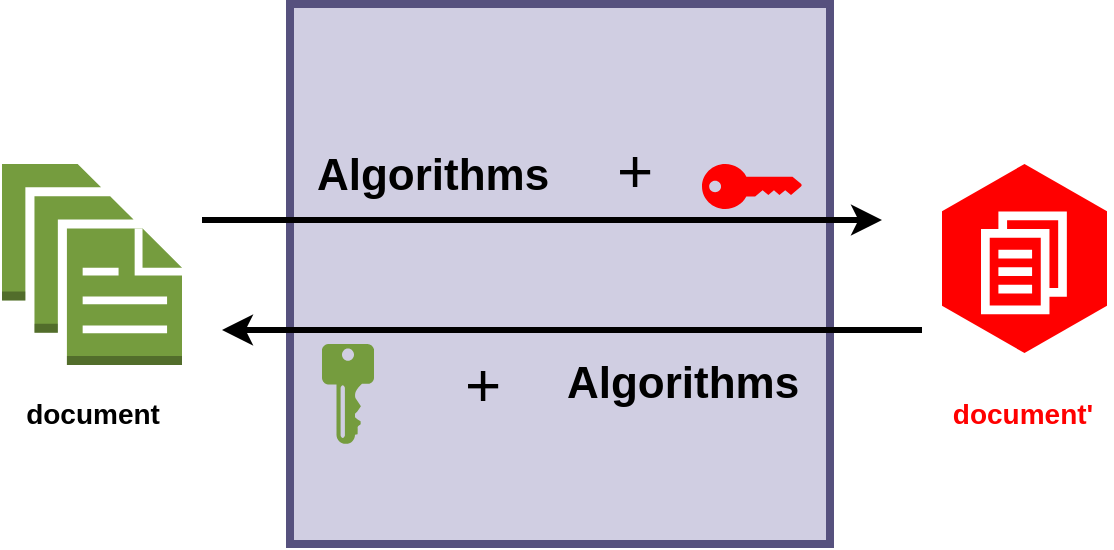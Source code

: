 <mxfile version="21.6.6" type="github">
  <diagram name="Page-1" id="5gaHdG_h771qDT-T3JR0">
    <mxGraphModel dx="887" dy="556" grid="1" gridSize="10" guides="1" tooltips="1" connect="1" arrows="1" fold="1" page="1" pageScale="1" pageWidth="827" pageHeight="1169" math="0" shadow="0">
      <root>
        <mxCell id="0" />
        <mxCell id="1" parent="0" />
        <mxCell id="mgc-hLITFfWwmoxQKZZU-78" value="" style="whiteSpace=wrap;html=1;aspect=fixed;fillColor=#d0cee2;strokeColor=#56517e;strokeWidth=4;" vertex="1" parent="1">
          <mxGeometry x="264" y="200" width="270" height="270" as="geometry" />
        </mxCell>
        <mxCell id="mgc-hLITFfWwmoxQKZZU-8" value="" style="outlineConnect=0;dashed=0;verticalLabelPosition=bottom;verticalAlign=top;align=center;html=1;shape=mxgraph.aws3.documents;fillColor=#759C3E;gradientColor=none;" vertex="1" parent="1">
          <mxGeometry x="120" y="280" width="90" height="100.5" as="geometry" />
        </mxCell>
        <mxCell id="mgc-hLITFfWwmoxQKZZU-11" value="" style="endArrow=classic;html=1;rounded=0;strokeWidth=3;" edge="1" parent="1">
          <mxGeometry width="50" height="50" relative="1" as="geometry">
            <mxPoint x="220" y="308" as="sourcePoint" />
            <mxPoint x="560" y="308" as="targetPoint" />
          </mxGeometry>
        </mxCell>
        <mxCell id="mgc-hLITFfWwmoxQKZZU-12" value="" style="endArrow=classic;html=1;rounded=0;strokeWidth=3;" edge="1" parent="1">
          <mxGeometry width="50" height="50" relative="1" as="geometry">
            <mxPoint x="580" y="363" as="sourcePoint" />
            <mxPoint x="230" y="363" as="targetPoint" />
          </mxGeometry>
        </mxCell>
        <mxCell id="mgc-hLITFfWwmoxQKZZU-69" value="" style="sketch=0;aspect=fixed;pointerEvents=1;shadow=0;dashed=0;html=1;strokeColor=none;labelPosition=center;verticalLabelPosition=bottom;verticalAlign=top;align=center;fillColor=#759C3E;shape=mxgraph.mscae.enterprise.key_permissions" vertex="1" parent="1">
          <mxGeometry x="280" y="370" width="26" height="50" as="geometry" />
        </mxCell>
        <mxCell id="mgc-hLITFfWwmoxQKZZU-71" value="&lt;font style=&quot;font-size: 22px;&quot;&gt;Algorithms&lt;/font&gt;" style="text;html=1;align=center;verticalAlign=middle;resizable=0;points=[];autosize=1;strokeColor=none;fillColor=none;fontStyle=1" vertex="1" parent="1">
          <mxGeometry x="265" y="266" width="140" height="40" as="geometry" />
        </mxCell>
        <mxCell id="mgc-hLITFfWwmoxQKZZU-73" value="&lt;font style=&quot;font-size: 31px;&quot;&gt;+&lt;/font&gt;" style="text;html=1;align=center;verticalAlign=middle;resizable=0;points=[];autosize=1;strokeColor=none;fillColor=none;" vertex="1" parent="1">
          <mxGeometry x="416" y="258" width="40" height="50" as="geometry" />
        </mxCell>
        <mxCell id="mgc-hLITFfWwmoxQKZZU-74" value="&lt;font style=&quot;font-size: 22px;&quot;&gt;Algorithms&lt;/font&gt;" style="text;html=1;align=center;verticalAlign=middle;resizable=0;points=[];autosize=1;strokeColor=none;fillColor=none;fontStyle=1" vertex="1" parent="1">
          <mxGeometry x="390" y="370" width="140" height="40" as="geometry" />
        </mxCell>
        <mxCell id="mgc-hLITFfWwmoxQKZZU-76" value="&lt;font style=&quot;font-size: 31px;&quot;&gt;+&lt;/font&gt;" style="text;html=1;align=center;verticalAlign=middle;resizable=0;points=[];autosize=1;strokeColor=none;fillColor=none;" vertex="1" parent="1">
          <mxGeometry x="340" y="365" width="40" height="50" as="geometry" />
        </mxCell>
        <mxCell id="mgc-hLITFfWwmoxQKZZU-79" value="" style="outlineConnect=0;dashed=0;verticalLabelPosition=bottom;verticalAlign=top;align=center;html=1;shape=mxgraph.aws3.workdocs;fillColor=#FF0000;gradientDirection=north;fontColor=#000000;strokeColor=#B09500;" vertex="1" parent="1">
          <mxGeometry x="590" y="280" width="82.5" height="94.5" as="geometry" />
        </mxCell>
        <mxCell id="mgc-hLITFfWwmoxQKZZU-83" value="" style="points=[[0,0.5,0],[0.24,0,0],[0.5,0.28,0],[0.995,0.475,0],[0.5,0.72,0],[0.24,1,0]];verticalLabelPosition=bottom;sketch=0;html=1;verticalAlign=top;aspect=fixed;align=center;pointerEvents=1;shape=mxgraph.cisco19.key;fillColor=#FF0000;strokeColor=none;" vertex="1" parent="1">
          <mxGeometry x="470" y="280" width="50" height="22.5" as="geometry" />
        </mxCell>
        <mxCell id="mgc-hLITFfWwmoxQKZZU-84" value="&lt;font style=&quot;font-size: 14px;&quot;&gt;&lt;b&gt;document&lt;/b&gt;&lt;/font&gt;" style="text;html=1;align=center;verticalAlign=middle;resizable=0;points=[];autosize=1;strokeColor=none;fillColor=none;" vertex="1" parent="1">
          <mxGeometry x="120" y="390" width="90" height="30" as="geometry" />
        </mxCell>
        <mxCell id="mgc-hLITFfWwmoxQKZZU-85" value="&lt;font color=&quot;#ff0000&quot; style=&quot;font-size: 14px;&quot;&gt;&lt;b&gt;document&#39;&lt;/b&gt;&lt;/font&gt;" style="text;html=1;align=center;verticalAlign=middle;resizable=0;points=[];autosize=1;strokeColor=none;fillColor=none;" vertex="1" parent="1">
          <mxGeometry x="585" y="390" width="90" height="30" as="geometry" />
        </mxCell>
      </root>
    </mxGraphModel>
  </diagram>
</mxfile>
